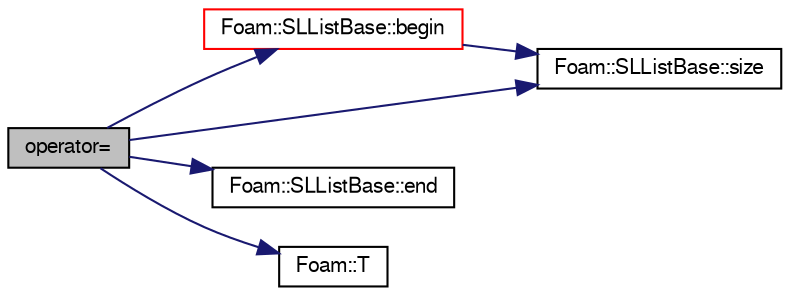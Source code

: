 digraph "operator="
{
  bgcolor="transparent";
  edge [fontname="FreeSans",fontsize="10",labelfontname="FreeSans",labelfontsize="10"];
  node [fontname="FreeSans",fontsize="10",shape=record];
  rankdir="LR";
  Node1 [label="operator=",height=0.2,width=0.4,color="black", fillcolor="grey75", style="filled" fontcolor="black"];
  Node1 -> Node2 [color="midnightblue",fontsize="10",style="solid",fontname="FreeSans"];
  Node2 [label="Foam::SLListBase::begin",height=0.2,width=0.4,color="red",URL="$a02275.html#aba9a8f4b99a4ecd22aca9fb71d33fc57"];
  Node2 -> Node3 [color="midnightblue",fontsize="10",style="solid",fontname="FreeSans"];
  Node3 [label="Foam::SLListBase::size",height=0.2,width=0.4,color="black",URL="$a02275.html#a723361dc2020160f5492e8fe2d09fa44",tooltip="Return number of elements in list. "];
  Node1 -> Node4 [color="midnightblue",fontsize="10",style="solid",fontname="FreeSans"];
  Node4 [label="Foam::SLListBase::end",height=0.2,width=0.4,color="black",URL="$a02275.html#a3ddd5379f5c1bf8e726d60fd4410215a"];
  Node1 -> Node3 [color="midnightblue",fontsize="10",style="solid",fontname="FreeSans"];
  Node1 -> Node5 [color="midnightblue",fontsize="10",style="solid",fontname="FreeSans"];
  Node5 [label="Foam::T",height=0.2,width=0.4,color="black",URL="$a10237.html#ae57fda0abb14bb0944947c463c6e09d4"];
}
